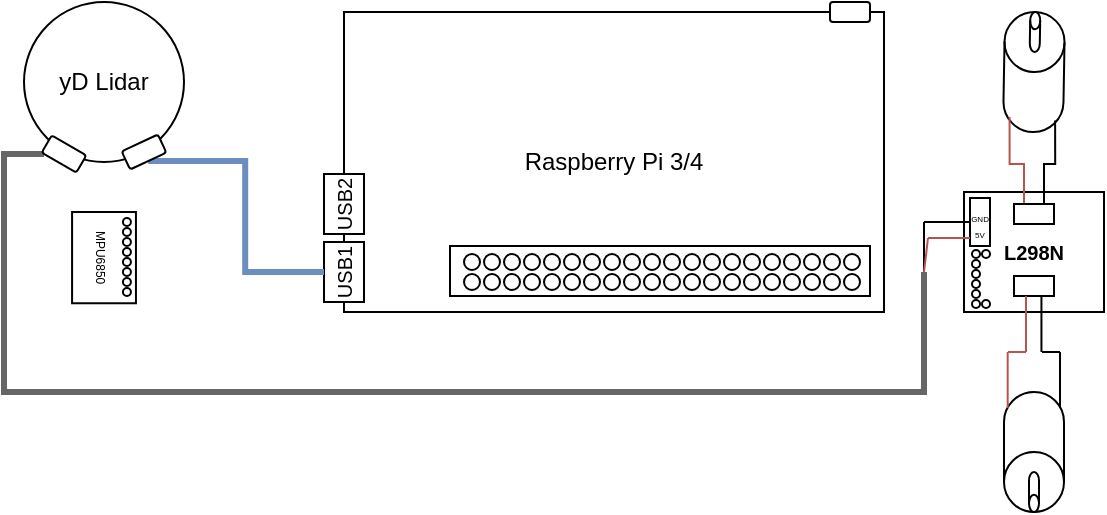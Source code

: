<mxfile version="13.6.6" type="github">
  <diagram id="R3SiRMFxgYjuJNOLao2z" name="Page-1">
    <mxGraphModel dx="276" dy="149" grid="1" gridSize="10" guides="1" tooltips="1" connect="1" arrows="1" fold="1" page="1" pageScale="1" pageWidth="850" pageHeight="1100" math="0" shadow="0">
      <root>
        <mxCell id="0" />
        <mxCell id="1" parent="0" />
        <mxCell id="xIumV7urKmraXYFZjmjs-111" style="edgeStyle=orthogonalEdgeStyle;rounded=0;orthogonalLoop=1;jettySize=auto;html=1;exitX=0;exitY=0.5;exitDx=0;exitDy=0;endArrow=none;endFill=0;strokeWidth=3;fillColor=#f5f5f5;strokeColor=#666666;" edge="1" parent="1" source="xIumV7urKmraXYFZjmjs-2" target="xIumV7urKmraXYFZjmjs-79">
          <mxGeometry relative="1" as="geometry">
            <Array as="points">
              <mxPoint x="550" y="560" />
              <mxPoint x="550" y="630" />
              <mxPoint x="90" y="630" />
              <mxPoint x="90" y="511" />
            </Array>
          </mxGeometry>
        </mxCell>
        <mxCell id="xIumV7urKmraXYFZjmjs-112" value="" style="rounded=0;whiteSpace=wrap;html=1;strokeColor=none;" vertex="1" parent="1">
          <mxGeometry x="540" y="540" width="40" height="30" as="geometry" />
        </mxCell>
        <mxCell id="xIumV7urKmraXYFZjmjs-1" value="Raspberry Pi 3/4" style="rounded=0;whiteSpace=wrap;html=1;" vertex="1" parent="1">
          <mxGeometry x="260" y="440" width="270" height="150" as="geometry" />
        </mxCell>
        <mxCell id="xIumV7urKmraXYFZjmjs-2" value="&lt;b&gt;&lt;font style=&quot;font-size: 10px&quot;&gt;L298N&lt;/font&gt;&lt;/b&gt;" style="rounded=0;whiteSpace=wrap;html=1;" vertex="1" parent="1">
          <mxGeometry x="570" y="530" width="70" height="60" as="geometry" />
        </mxCell>
        <mxCell id="xIumV7urKmraXYFZjmjs-5" value="" style="group" vertex="1" connectable="0" parent="1">
          <mxGeometry x="590" y="630" width="30" height="60" as="geometry" />
        </mxCell>
        <mxCell id="xIumV7urKmraXYFZjmjs-3" value="" style="shape=cylinder2;whiteSpace=wrap;html=1;boundedLbl=1;backgroundOutline=1;size=15;rotation=-180;" vertex="1" parent="xIumV7urKmraXYFZjmjs-5">
          <mxGeometry width="30" height="60" as="geometry" />
        </mxCell>
        <mxCell id="xIumV7urKmraXYFZjmjs-4" value="" style="shape=cylinder2;whiteSpace=wrap;html=1;boundedLbl=1;backgroundOutline=1;size=4.333;rotation=-180;" vertex="1" parent="xIumV7urKmraXYFZjmjs-5">
          <mxGeometry x="12.5" y="40" width="5" height="20" as="geometry" />
        </mxCell>
        <mxCell id="xIumV7urKmraXYFZjmjs-6" value="" style="group;rotation=-179;" vertex="1" connectable="0" parent="1">
          <mxGeometry x="590" y="440" width="30" height="60" as="geometry" />
        </mxCell>
        <mxCell id="xIumV7urKmraXYFZjmjs-7" value="" style="shape=cylinder2;whiteSpace=wrap;html=1;boundedLbl=1;backgroundOutline=1;size=15;rotation=-359;" vertex="1" parent="xIumV7urKmraXYFZjmjs-6">
          <mxGeometry width="30" height="60" as="geometry" />
        </mxCell>
        <mxCell id="xIumV7urKmraXYFZjmjs-8" value="" style="shape=cylinder2;whiteSpace=wrap;html=1;boundedLbl=1;backgroundOutline=1;size=4.333;rotation=-359;" vertex="1" parent="xIumV7urKmraXYFZjmjs-6">
          <mxGeometry x="13" width="5" height="20" as="geometry" />
        </mxCell>
        <mxCell id="xIumV7urKmraXYFZjmjs-9" value="yD Lidar" style="ellipse;whiteSpace=wrap;html=1;aspect=fixed;" vertex="1" parent="1">
          <mxGeometry x="100" y="435" width="80" height="80" as="geometry" />
        </mxCell>
        <mxCell id="xIumV7urKmraXYFZjmjs-10" value="" style="rounded=0;whiteSpace=wrap;html=1;" vertex="1" parent="1">
          <mxGeometry x="313" y="557" width="210" height="25" as="geometry" />
        </mxCell>
        <mxCell id="xIumV7urKmraXYFZjmjs-11" value="&lt;font size=&quot;1&quot;&gt;USB1&lt;/font&gt;" style="rounded=0;whiteSpace=wrap;html=1;rotation=-90;" vertex="1" parent="1">
          <mxGeometry x="245" y="560" width="30" height="20" as="geometry" />
        </mxCell>
        <mxCell id="xIumV7urKmraXYFZjmjs-13" value="&lt;font style=&quot;font-size: 10px&quot;&gt;USB2&lt;/font&gt;" style="rounded=0;whiteSpace=wrap;html=1;rotation=-90;" vertex="1" parent="1">
          <mxGeometry x="245" y="526" width="30" height="20" as="geometry" />
        </mxCell>
        <mxCell id="xIumV7urKmraXYFZjmjs-14" value="" style="ellipse;whiteSpace=wrap;html=1;aspect=fixed;" vertex="1" parent="1">
          <mxGeometry x="510" y="561" width="8" height="8" as="geometry" />
        </mxCell>
        <mxCell id="xIumV7urKmraXYFZjmjs-15" value="" style="ellipse;whiteSpace=wrap;html=1;aspect=fixed;" vertex="1" parent="1">
          <mxGeometry x="510" y="571" width="8" height="8" as="geometry" />
        </mxCell>
        <mxCell id="xIumV7urKmraXYFZjmjs-17" value="" style="ellipse;whiteSpace=wrap;html=1;aspect=fixed;" vertex="1" parent="1">
          <mxGeometry x="500" y="561" width="8" height="8" as="geometry" />
        </mxCell>
        <mxCell id="xIumV7urKmraXYFZjmjs-18" value="" style="ellipse;whiteSpace=wrap;html=1;aspect=fixed;" vertex="1" parent="1">
          <mxGeometry x="500" y="571" width="8" height="8" as="geometry" />
        </mxCell>
        <mxCell id="xIumV7urKmraXYFZjmjs-19" value="" style="ellipse;whiteSpace=wrap;html=1;aspect=fixed;" vertex="1" parent="1">
          <mxGeometry x="490" y="561" width="8" height="8" as="geometry" />
        </mxCell>
        <mxCell id="xIumV7urKmraXYFZjmjs-20" value="" style="ellipse;whiteSpace=wrap;html=1;aspect=fixed;" vertex="1" parent="1">
          <mxGeometry x="490" y="571" width="8" height="8" as="geometry" />
        </mxCell>
        <mxCell id="xIumV7urKmraXYFZjmjs-21" value="" style="ellipse;whiteSpace=wrap;html=1;aspect=fixed;" vertex="1" parent="1">
          <mxGeometry x="480" y="561" width="8" height="8" as="geometry" />
        </mxCell>
        <mxCell id="xIumV7urKmraXYFZjmjs-22" value="" style="ellipse;whiteSpace=wrap;html=1;aspect=fixed;" vertex="1" parent="1">
          <mxGeometry x="480" y="571" width="8" height="8" as="geometry" />
        </mxCell>
        <mxCell id="xIumV7urKmraXYFZjmjs-23" value="" style="ellipse;whiteSpace=wrap;html=1;aspect=fixed;" vertex="1" parent="1">
          <mxGeometry x="470" y="561" width="8" height="8" as="geometry" />
        </mxCell>
        <mxCell id="xIumV7urKmraXYFZjmjs-24" value="" style="ellipse;whiteSpace=wrap;html=1;aspect=fixed;" vertex="1" parent="1">
          <mxGeometry x="470" y="571" width="8" height="8" as="geometry" />
        </mxCell>
        <mxCell id="xIumV7urKmraXYFZjmjs-25" value="" style="ellipse;whiteSpace=wrap;html=1;aspect=fixed;" vertex="1" parent="1">
          <mxGeometry x="460" y="561" width="8" height="8" as="geometry" />
        </mxCell>
        <mxCell id="xIumV7urKmraXYFZjmjs-26" value="" style="ellipse;whiteSpace=wrap;html=1;aspect=fixed;" vertex="1" parent="1">
          <mxGeometry x="460" y="571" width="8" height="8" as="geometry" />
        </mxCell>
        <mxCell id="xIumV7urKmraXYFZjmjs-27" value="" style="ellipse;whiteSpace=wrap;html=1;aspect=fixed;" vertex="1" parent="1">
          <mxGeometry x="450" y="561" width="8" height="8" as="geometry" />
        </mxCell>
        <mxCell id="xIumV7urKmraXYFZjmjs-28" value="" style="ellipse;whiteSpace=wrap;html=1;aspect=fixed;" vertex="1" parent="1">
          <mxGeometry x="450" y="571" width="8" height="8" as="geometry" />
        </mxCell>
        <mxCell id="xIumV7urKmraXYFZjmjs-29" value="" style="ellipse;whiteSpace=wrap;html=1;aspect=fixed;" vertex="1" parent="1">
          <mxGeometry x="440" y="561" width="8" height="8" as="geometry" />
        </mxCell>
        <mxCell id="xIumV7urKmraXYFZjmjs-30" value="" style="ellipse;whiteSpace=wrap;html=1;aspect=fixed;" vertex="1" parent="1">
          <mxGeometry x="440" y="571" width="8" height="8" as="geometry" />
        </mxCell>
        <mxCell id="xIumV7urKmraXYFZjmjs-31" value="" style="ellipse;whiteSpace=wrap;html=1;aspect=fixed;" vertex="1" parent="1">
          <mxGeometry x="430" y="561" width="8" height="8" as="geometry" />
        </mxCell>
        <mxCell id="xIumV7urKmraXYFZjmjs-32" value="" style="ellipse;whiteSpace=wrap;html=1;aspect=fixed;" vertex="1" parent="1">
          <mxGeometry x="430" y="571" width="8" height="8" as="geometry" />
        </mxCell>
        <mxCell id="xIumV7urKmraXYFZjmjs-33" value="" style="ellipse;whiteSpace=wrap;html=1;aspect=fixed;" vertex="1" parent="1">
          <mxGeometry x="420" y="561" width="8" height="8" as="geometry" />
        </mxCell>
        <mxCell id="xIumV7urKmraXYFZjmjs-34" value="" style="ellipse;whiteSpace=wrap;html=1;aspect=fixed;" vertex="1" parent="1">
          <mxGeometry x="420" y="571" width="8" height="8" as="geometry" />
        </mxCell>
        <mxCell id="xIumV7urKmraXYFZjmjs-35" value="" style="ellipse;whiteSpace=wrap;html=1;aspect=fixed;" vertex="1" parent="1">
          <mxGeometry x="410" y="561" width="8" height="8" as="geometry" />
        </mxCell>
        <mxCell id="xIumV7urKmraXYFZjmjs-36" value="" style="ellipse;whiteSpace=wrap;html=1;aspect=fixed;" vertex="1" parent="1">
          <mxGeometry x="410" y="571" width="8" height="8" as="geometry" />
        </mxCell>
        <mxCell id="xIumV7urKmraXYFZjmjs-37" value="" style="ellipse;whiteSpace=wrap;html=1;aspect=fixed;" vertex="1" parent="1">
          <mxGeometry x="400" y="561" width="8" height="8" as="geometry" />
        </mxCell>
        <mxCell id="xIumV7urKmraXYFZjmjs-38" value="" style="ellipse;whiteSpace=wrap;html=1;aspect=fixed;" vertex="1" parent="1">
          <mxGeometry x="400" y="571" width="8" height="8" as="geometry" />
        </mxCell>
        <mxCell id="xIumV7urKmraXYFZjmjs-39" value="" style="ellipse;whiteSpace=wrap;html=1;aspect=fixed;" vertex="1" parent="1">
          <mxGeometry x="390" y="561" width="8" height="8" as="geometry" />
        </mxCell>
        <mxCell id="xIumV7urKmraXYFZjmjs-40" value="" style="ellipse;whiteSpace=wrap;html=1;aspect=fixed;" vertex="1" parent="1">
          <mxGeometry x="390" y="571" width="8" height="8" as="geometry" />
        </mxCell>
        <mxCell id="xIumV7urKmraXYFZjmjs-41" value="" style="ellipse;whiteSpace=wrap;html=1;aspect=fixed;" vertex="1" parent="1">
          <mxGeometry x="380" y="561" width="8" height="8" as="geometry" />
        </mxCell>
        <mxCell id="xIumV7urKmraXYFZjmjs-42" value="" style="ellipse;whiteSpace=wrap;html=1;aspect=fixed;" vertex="1" parent="1">
          <mxGeometry x="380" y="571" width="8" height="8" as="geometry" />
        </mxCell>
        <mxCell id="xIumV7urKmraXYFZjmjs-43" value="" style="ellipse;whiteSpace=wrap;html=1;aspect=fixed;" vertex="1" parent="1">
          <mxGeometry x="370" y="561" width="8" height="8" as="geometry" />
        </mxCell>
        <mxCell id="xIumV7urKmraXYFZjmjs-44" value="" style="ellipse;whiteSpace=wrap;html=1;aspect=fixed;" vertex="1" parent="1">
          <mxGeometry x="370" y="571" width="8" height="8" as="geometry" />
        </mxCell>
        <mxCell id="xIumV7urKmraXYFZjmjs-45" value="" style="ellipse;whiteSpace=wrap;html=1;aspect=fixed;" vertex="1" parent="1">
          <mxGeometry x="360" y="561" width="8" height="8" as="geometry" />
        </mxCell>
        <mxCell id="xIumV7urKmraXYFZjmjs-46" value="" style="ellipse;whiteSpace=wrap;html=1;aspect=fixed;" vertex="1" parent="1">
          <mxGeometry x="360" y="571" width="8" height="8" as="geometry" />
        </mxCell>
        <mxCell id="xIumV7urKmraXYFZjmjs-47" value="" style="ellipse;whiteSpace=wrap;html=1;aspect=fixed;" vertex="1" parent="1">
          <mxGeometry x="350" y="561" width="8" height="8" as="geometry" />
        </mxCell>
        <mxCell id="xIumV7urKmraXYFZjmjs-48" value="" style="ellipse;whiteSpace=wrap;html=1;aspect=fixed;" vertex="1" parent="1">
          <mxGeometry x="350" y="571" width="8" height="8" as="geometry" />
        </mxCell>
        <mxCell id="xIumV7urKmraXYFZjmjs-49" value="" style="ellipse;whiteSpace=wrap;html=1;aspect=fixed;" vertex="1" parent="1">
          <mxGeometry x="340" y="561" width="8" height="8" as="geometry" />
        </mxCell>
        <mxCell id="xIumV7urKmraXYFZjmjs-50" value="" style="ellipse;whiteSpace=wrap;html=1;aspect=fixed;" vertex="1" parent="1">
          <mxGeometry x="340" y="571" width="8" height="8" as="geometry" />
        </mxCell>
        <mxCell id="xIumV7urKmraXYFZjmjs-51" value="" style="ellipse;whiteSpace=wrap;html=1;aspect=fixed;" vertex="1" parent="1">
          <mxGeometry x="330" y="561" width="8" height="8" as="geometry" />
        </mxCell>
        <mxCell id="xIumV7urKmraXYFZjmjs-52" value="" style="ellipse;whiteSpace=wrap;html=1;aspect=fixed;" vertex="1" parent="1">
          <mxGeometry x="330" y="571" width="8" height="8" as="geometry" />
        </mxCell>
        <mxCell id="xIumV7urKmraXYFZjmjs-53" value="" style="ellipse;whiteSpace=wrap;html=1;aspect=fixed;" vertex="1" parent="1">
          <mxGeometry x="320" y="561" width="8" height="8" as="geometry" />
        </mxCell>
        <mxCell id="xIumV7urKmraXYFZjmjs-54" value="" style="ellipse;whiteSpace=wrap;html=1;aspect=fixed;" vertex="1" parent="1">
          <mxGeometry x="320" y="571" width="8" height="8" as="geometry" />
        </mxCell>
        <mxCell id="xIumV7urKmraXYFZjmjs-62" style="edgeStyle=orthogonalEdgeStyle;rounded=0;orthogonalLoop=1;jettySize=auto;html=1;exitX=0.25;exitY=0;exitDx=0;exitDy=0;entryX=0.106;entryY=0.879;entryDx=0;entryDy=0;entryPerimeter=0;endArrow=none;endFill=0;fillColor=#f8cecc;strokeColor=#b85450;" edge="1" parent="1" source="xIumV7urKmraXYFZjmjs-59" target="xIumV7urKmraXYFZjmjs-7">
          <mxGeometry relative="1" as="geometry" />
        </mxCell>
        <mxCell id="xIumV7urKmraXYFZjmjs-64" style="edgeStyle=orthogonalEdgeStyle;rounded=0;orthogonalLoop=1;jettySize=auto;html=1;exitX=0.75;exitY=0;exitDx=0;exitDy=0;entryX=0.866;entryY=0.901;entryDx=0;entryDy=0;entryPerimeter=0;endArrow=none;endFill=0;" edge="1" parent="1" source="xIumV7urKmraXYFZjmjs-59" target="xIumV7urKmraXYFZjmjs-7">
          <mxGeometry relative="1" as="geometry" />
        </mxCell>
        <mxCell id="xIumV7urKmraXYFZjmjs-59" value="" style="rounded=0;whiteSpace=wrap;html=1;" vertex="1" parent="1">
          <mxGeometry x="595" y="536" width="20" height="10" as="geometry" />
        </mxCell>
        <mxCell id="xIumV7urKmraXYFZjmjs-60" value="" style="rounded=0;whiteSpace=wrap;html=1;" vertex="1" parent="1">
          <mxGeometry x="595" y="572" width="20" height="10" as="geometry" />
        </mxCell>
        <mxCell id="xIumV7urKmraXYFZjmjs-61" value="" style="rounded=0;whiteSpace=wrap;html=1;rotation=-90;" vertex="1" parent="1">
          <mxGeometry x="566" y="540" width="24" height="10" as="geometry" />
        </mxCell>
        <mxCell id="xIumV7urKmraXYFZjmjs-72" value="" style="endArrow=none;html=1;fillColor=#f8cecc;strokeColor=#b85450;" edge="1" parent="1">
          <mxGeometry width="50" height="50" relative="1" as="geometry">
            <mxPoint x="601" y="610" as="sourcePoint" />
            <mxPoint x="601" y="582" as="targetPoint" />
          </mxGeometry>
        </mxCell>
        <mxCell id="xIumV7urKmraXYFZjmjs-73" value="" style="endArrow=none;html=1;" edge="1" parent="1">
          <mxGeometry width="50" height="50" relative="1" as="geometry">
            <mxPoint x="608.72" y="610" as="sourcePoint" />
            <mxPoint x="608.72" y="582" as="targetPoint" />
          </mxGeometry>
        </mxCell>
        <mxCell id="xIumV7urKmraXYFZjmjs-74" value="" style="endArrow=none;html=1;fillColor=#f8cecc;strokeColor=#b85450;" edge="1" parent="1">
          <mxGeometry width="50" height="50" relative="1" as="geometry">
            <mxPoint x="592" y="610" as="sourcePoint" />
            <mxPoint x="601" y="610" as="targetPoint" />
          </mxGeometry>
        </mxCell>
        <mxCell id="xIumV7urKmraXYFZjmjs-75" value="" style="endArrow=none;html=1;" edge="1" parent="1">
          <mxGeometry width="50" height="50" relative="1" as="geometry">
            <mxPoint x="609" y="610" as="sourcePoint" />
            <mxPoint x="618" y="610" as="targetPoint" />
          </mxGeometry>
        </mxCell>
        <mxCell id="xIumV7urKmraXYFZjmjs-76" value="" style="endArrow=none;html=1;fillColor=#f8cecc;strokeColor=#b85450;" edge="1" parent="1">
          <mxGeometry width="50" height="50" relative="1" as="geometry">
            <mxPoint x="591.84" y="638" as="sourcePoint" />
            <mxPoint x="591.84" y="610" as="targetPoint" />
          </mxGeometry>
        </mxCell>
        <mxCell id="xIumV7urKmraXYFZjmjs-77" value="" style="endArrow=none;html=1;" edge="1" parent="1">
          <mxGeometry width="50" height="50" relative="1" as="geometry">
            <mxPoint x="618" y="638.0" as="sourcePoint" />
            <mxPoint x="618" y="610" as="targetPoint" />
          </mxGeometry>
        </mxCell>
        <mxCell id="xIumV7urKmraXYFZjmjs-78" value="" style="rounded=1;whiteSpace=wrap;html=1;" vertex="1" parent="1">
          <mxGeometry x="503" y="435" width="20" height="10" as="geometry" />
        </mxCell>
        <mxCell id="xIumV7urKmraXYFZjmjs-79" value="" style="rounded=1;whiteSpace=wrap;html=1;rotation=30;" vertex="1" parent="1">
          <mxGeometry x="110" y="506" width="20" height="10" as="geometry" />
        </mxCell>
        <mxCell id="xIumV7urKmraXYFZjmjs-81" style="edgeStyle=orthogonalEdgeStyle;rounded=0;orthogonalLoop=1;jettySize=auto;html=1;exitX=0.5;exitY=1;exitDx=0;exitDy=0;entryX=0.5;entryY=0;entryDx=0;entryDy=0;endArrow=none;endFill=0;strokeWidth=3;fillColor=#dae8fc;strokeColor=#6c8ebf;" edge="1" parent="1" source="xIumV7urKmraXYFZjmjs-80" target="xIumV7urKmraXYFZjmjs-11">
          <mxGeometry relative="1" as="geometry" />
        </mxCell>
        <mxCell id="xIumV7urKmraXYFZjmjs-80" value="" style="rounded=1;whiteSpace=wrap;html=1;rotation=-25;" vertex="1" parent="1">
          <mxGeometry x="150" y="505" width="20" height="10" as="geometry" />
        </mxCell>
        <mxCell id="xIumV7urKmraXYFZjmjs-88" value="" style="ellipse;whiteSpace=wrap;html=1;aspect=fixed;" vertex="1" parent="1">
          <mxGeometry x="574" y="559" width="4" height="4" as="geometry" />
        </mxCell>
        <mxCell id="xIumV7urKmraXYFZjmjs-89" value="" style="ellipse;whiteSpace=wrap;html=1;aspect=fixed;" vertex="1" parent="1">
          <mxGeometry x="574" y="564" width="4" height="4" as="geometry" />
        </mxCell>
        <mxCell id="xIumV7urKmraXYFZjmjs-90" value="" style="ellipse;whiteSpace=wrap;html=1;aspect=fixed;" vertex="1" parent="1">
          <mxGeometry x="574" y="569" width="4" height="4" as="geometry" />
        </mxCell>
        <mxCell id="xIumV7urKmraXYFZjmjs-91" value="" style="ellipse;whiteSpace=wrap;html=1;aspect=fixed;" vertex="1" parent="1">
          <mxGeometry x="574" y="574" width="4" height="4" as="geometry" />
        </mxCell>
        <mxCell id="xIumV7urKmraXYFZjmjs-92" value="" style="ellipse;whiteSpace=wrap;html=1;aspect=fixed;" vertex="1" parent="1">
          <mxGeometry x="574" y="579" width="4" height="4" as="geometry" />
        </mxCell>
        <mxCell id="xIumV7urKmraXYFZjmjs-93" value="" style="ellipse;whiteSpace=wrap;html=1;aspect=fixed;" vertex="1" parent="1">
          <mxGeometry x="574" y="584" width="4" height="4" as="geometry" />
        </mxCell>
        <mxCell id="xIumV7urKmraXYFZjmjs-94" value="" style="ellipse;whiteSpace=wrap;html=1;aspect=fixed;" vertex="1" parent="1">
          <mxGeometry x="579" y="559" width="4" height="4" as="geometry" />
        </mxCell>
        <mxCell id="xIumV7urKmraXYFZjmjs-95" value="" style="ellipse;whiteSpace=wrap;html=1;aspect=fixed;" vertex="1" parent="1">
          <mxGeometry x="579" y="584" width="4" height="4" as="geometry" />
        </mxCell>
        <mxCell id="xIumV7urKmraXYFZjmjs-96" value="&lt;font style=&quot;font-size: 6px&quot;&gt;MPU6850&lt;/font&gt;" style="rounded=0;whiteSpace=wrap;html=1;rotation=90;" vertex="1" parent="1">
          <mxGeometry x="117.19" y="546.85" width="45.63" height="31.93" as="geometry" />
        </mxCell>
        <mxCell id="xIumV7urKmraXYFZjmjs-103" value="" style="ellipse;whiteSpace=wrap;html=1;aspect=fixed;" vertex="1" parent="1">
          <mxGeometry x="149.46" y="543" width="4" height="4" as="geometry" />
        </mxCell>
        <mxCell id="xIumV7urKmraXYFZjmjs-104" value="" style="ellipse;whiteSpace=wrap;html=1;aspect=fixed;" vertex="1" parent="1">
          <mxGeometry x="149.46" y="548" width="4" height="4" as="geometry" />
        </mxCell>
        <mxCell id="xIumV7urKmraXYFZjmjs-105" value="" style="ellipse;whiteSpace=wrap;html=1;aspect=fixed;" vertex="1" parent="1">
          <mxGeometry x="149.46" y="553" width="4" height="4" as="geometry" />
        </mxCell>
        <mxCell id="xIumV7urKmraXYFZjmjs-106" value="" style="ellipse;whiteSpace=wrap;html=1;aspect=fixed;" vertex="1" parent="1">
          <mxGeometry x="149.46" y="558" width="4" height="4" as="geometry" />
        </mxCell>
        <mxCell id="xIumV7urKmraXYFZjmjs-107" value="" style="ellipse;whiteSpace=wrap;html=1;aspect=fixed;" vertex="1" parent="1">
          <mxGeometry x="149.46" y="563" width="4" height="4" as="geometry" />
        </mxCell>
        <mxCell id="xIumV7urKmraXYFZjmjs-108" value="" style="ellipse;whiteSpace=wrap;html=1;aspect=fixed;" vertex="1" parent="1">
          <mxGeometry x="149.46" y="568" width="4" height="4" as="geometry" />
        </mxCell>
        <mxCell id="xIumV7urKmraXYFZjmjs-109" value="" style="ellipse;whiteSpace=wrap;html=1;aspect=fixed;" vertex="1" parent="1">
          <mxGeometry x="149.46" y="573" width="4" height="4" as="geometry" />
        </mxCell>
        <mxCell id="xIumV7urKmraXYFZjmjs-110" value="" style="ellipse;whiteSpace=wrap;html=1;aspect=fixed;" vertex="1" parent="1">
          <mxGeometry x="149.46" y="578" width="4" height="4" as="geometry" />
        </mxCell>
        <mxCell id="xIumV7urKmraXYFZjmjs-113" value="" style="endArrow=none;html=1;strokeWidth=1;entryX=0.5;entryY=0;entryDx=0;entryDy=0;exitX=0.25;exitY=0.167;exitDx=0;exitDy=0;exitPerimeter=0;" edge="1" parent="1" source="xIumV7urKmraXYFZjmjs-112" target="xIumV7urKmraXYFZjmjs-61">
          <mxGeometry width="50" height="50" relative="1" as="geometry">
            <mxPoint x="530" y="590" as="sourcePoint" />
            <mxPoint x="580" y="540" as="targetPoint" />
          </mxGeometry>
        </mxCell>
        <mxCell id="xIumV7urKmraXYFZjmjs-114" value="" style="endArrow=none;html=1;strokeWidth=1;exitX=0.25;exitY=1;exitDx=0;exitDy=0;" edge="1" parent="1" source="xIumV7urKmraXYFZjmjs-112">
          <mxGeometry width="50" height="50" relative="1" as="geometry">
            <mxPoint x="530" y="585" as="sourcePoint" />
            <mxPoint x="550" y="545" as="targetPoint" />
          </mxGeometry>
        </mxCell>
        <mxCell id="xIumV7urKmraXYFZjmjs-115" value="" style="endArrow=none;html=1;strokeWidth=1;entryX=0.5;entryY=0;entryDx=0;entryDy=0;fillColor=#f8cecc;strokeColor=#b85450;" edge="1" parent="1">
          <mxGeometry width="50" height="50" relative="1" as="geometry">
            <mxPoint x="552" y="553" as="sourcePoint" />
            <mxPoint x="573.0" y="553" as="targetPoint" />
          </mxGeometry>
        </mxCell>
        <mxCell id="xIumV7urKmraXYFZjmjs-116" value="" style="endArrow=none;html=1;strokeWidth=1;exitX=0.25;exitY=1;exitDx=0;exitDy=0;fillColor=#f8cecc;strokeColor=#b85450;" edge="1" parent="1" source="xIumV7urKmraXYFZjmjs-112">
          <mxGeometry width="50" height="50" relative="1" as="geometry">
            <mxPoint x="552" y="578" as="sourcePoint" />
            <mxPoint x="552" y="553" as="targetPoint" />
          </mxGeometry>
        </mxCell>
        <mxCell id="xIumV7urKmraXYFZjmjs-118" value="&lt;font style=&quot;font-size: 4px&quot;&gt;5V&lt;/font&gt;" style="text;html=1;strokeColor=none;fillColor=none;align=center;verticalAlign=middle;whiteSpace=wrap;rounded=0;" vertex="1" parent="1">
          <mxGeometry x="575" y="546.85" width="6" height="5" as="geometry" />
        </mxCell>
        <mxCell id="xIumV7urKmraXYFZjmjs-119" value="&lt;font style=&quot;font-size: 4px&quot;&gt;GND&lt;/font&gt;" style="text;html=1;strokeColor=none;fillColor=none;align=center;verticalAlign=middle;whiteSpace=wrap;rounded=0;" vertex="1" parent="1">
          <mxGeometry x="575" y="538.5" width="6" height="5" as="geometry" />
        </mxCell>
      </root>
    </mxGraphModel>
  </diagram>
</mxfile>
